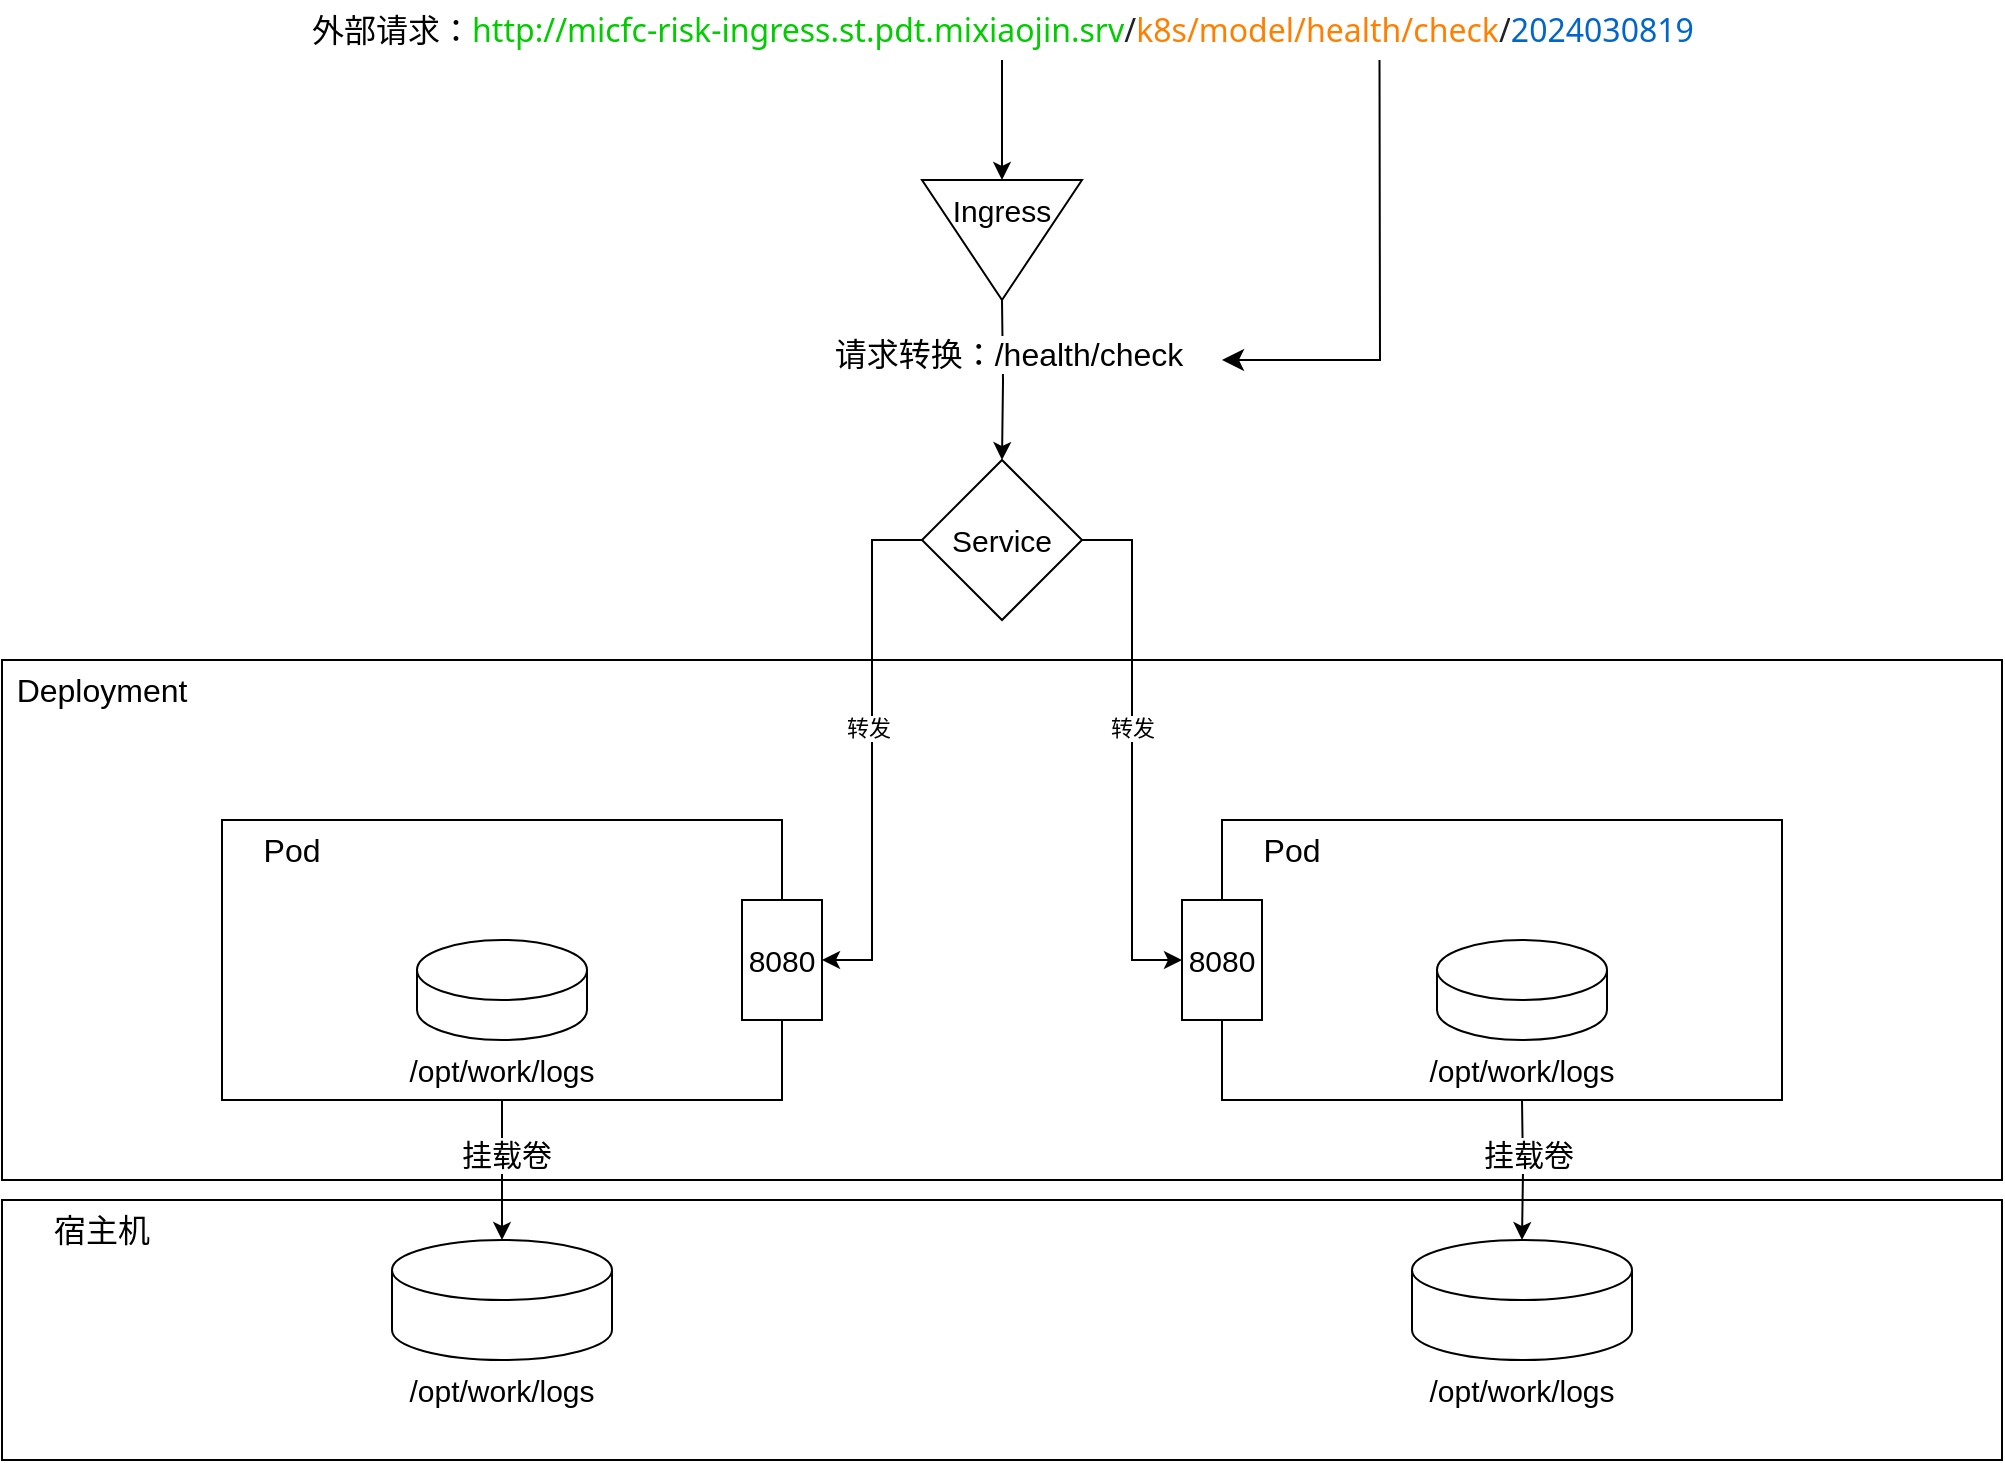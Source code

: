 <mxfile version="28.2.8">
  <diagram name="第 1 页" id="294_MjPsOXOe5tcWDaVJ">
    <mxGraphModel dx="2138" dy="1106" grid="1" gridSize="10" guides="1" tooltips="1" connect="1" arrows="1" fold="1" page="0" pageScale="1" pageWidth="827" pageHeight="1169" math="0" shadow="0">
      <root>
        <mxCell id="0" />
        <mxCell id="1" parent="0" />
        <mxCell id="GW0DwjAlwz3DBRjcyMBT-47" value="" style="rounded=0;whiteSpace=wrap;html=1;" vertex="1" parent="1">
          <mxGeometry x="-280" y="690" width="1000" height="130" as="geometry" />
        </mxCell>
        <mxCell id="GW0DwjAlwz3DBRjcyMBT-1" value="" style="rounded=0;whiteSpace=wrap;html=1;align=left;" vertex="1" parent="1">
          <mxGeometry x="-280" y="420" width="1000" height="260" as="geometry" />
        </mxCell>
        <mxCell id="GW0DwjAlwz3DBRjcyMBT-2" value="&lt;font style=&quot;font-size: 16px;&quot;&gt;Deployment&lt;/font&gt;" style="text;html=1;whiteSpace=wrap;strokeColor=none;fillColor=none;align=center;verticalAlign=middle;rounded=0;" vertex="1" parent="1">
          <mxGeometry x="-280" y="420" width="100" height="30" as="geometry" />
        </mxCell>
        <mxCell id="GW0DwjAlwz3DBRjcyMBT-22" style="edgeStyle=orthogonalEdgeStyle;rounded=0;orthogonalLoop=1;jettySize=auto;html=1;" edge="1" parent="1" source="GW0DwjAlwz3DBRjcyMBT-3" target="GW0DwjAlwz3DBRjcyMBT-19">
          <mxGeometry relative="1" as="geometry" />
        </mxCell>
        <mxCell id="GW0DwjAlwz3DBRjcyMBT-23" value="&lt;font style=&quot;font-size: 15px;&quot;&gt;挂载卷&lt;/font&gt;" style="edgeLabel;html=1;align=center;verticalAlign=middle;resizable=0;points=[];" vertex="1" connectable="0" parent="GW0DwjAlwz3DBRjcyMBT-22">
          <mxGeometry x="-0.229" y="2" relative="1" as="geometry">
            <mxPoint as="offset" />
          </mxGeometry>
        </mxCell>
        <mxCell id="GW0DwjAlwz3DBRjcyMBT-3" value="" style="rounded=0;whiteSpace=wrap;html=1;" vertex="1" parent="1">
          <mxGeometry x="-170" y="500" width="280" height="140" as="geometry" />
        </mxCell>
        <mxCell id="GW0DwjAlwz3DBRjcyMBT-4" value="&lt;font style=&quot;font-size: 16px;&quot;&gt;Pod&lt;/font&gt;" style="text;html=1;whiteSpace=wrap;strokeColor=none;fillColor=none;align=center;verticalAlign=middle;rounded=0;" vertex="1" parent="1">
          <mxGeometry x="-170" y="500" width="70" height="30" as="geometry" />
        </mxCell>
        <mxCell id="GW0DwjAlwz3DBRjcyMBT-5" value="" style="rounded=0;whiteSpace=wrap;html=1;" vertex="1" parent="1">
          <mxGeometry x="330" y="500" width="280" height="140" as="geometry" />
        </mxCell>
        <mxCell id="GW0DwjAlwz3DBRjcyMBT-6" value="&lt;font style=&quot;font-size: 16px;&quot;&gt;Pod&lt;/font&gt;" style="text;html=1;whiteSpace=wrap;strokeColor=none;fillColor=none;align=center;verticalAlign=middle;rounded=0;" vertex="1" parent="1">
          <mxGeometry x="330" y="500" width="70" height="30" as="geometry" />
        </mxCell>
        <mxCell id="GW0DwjAlwz3DBRjcyMBT-7" value="&lt;font style=&quot;font-size: 15px;&quot;&gt;8080&lt;/font&gt;" style="rounded=0;whiteSpace=wrap;html=1;" vertex="1" parent="1">
          <mxGeometry x="90" y="540" width="40" height="60" as="geometry" />
        </mxCell>
        <mxCell id="GW0DwjAlwz3DBRjcyMBT-8" value="&lt;font style=&quot;font-size: 15px;&quot;&gt;8080&lt;/font&gt;" style="rounded=0;whiteSpace=wrap;html=1;" vertex="1" parent="1">
          <mxGeometry x="310" y="540" width="40" height="60" as="geometry" />
        </mxCell>
        <mxCell id="GW0DwjAlwz3DBRjcyMBT-12" style="edgeStyle=orthogonalEdgeStyle;rounded=0;orthogonalLoop=1;jettySize=auto;html=1;entryX=1;entryY=0.5;entryDx=0;entryDy=0;" edge="1" parent="1" source="GW0DwjAlwz3DBRjcyMBT-10" target="GW0DwjAlwz3DBRjcyMBT-7">
          <mxGeometry relative="1" as="geometry" />
        </mxCell>
        <mxCell id="GW0DwjAlwz3DBRjcyMBT-15" value="转发" style="edgeLabel;html=1;align=center;verticalAlign=middle;resizable=0;points=[];" vertex="1" connectable="0" parent="GW0DwjAlwz3DBRjcyMBT-12">
          <mxGeometry x="-0.089" y="-2" relative="1" as="geometry">
            <mxPoint as="offset" />
          </mxGeometry>
        </mxCell>
        <mxCell id="GW0DwjAlwz3DBRjcyMBT-14" style="edgeStyle=orthogonalEdgeStyle;rounded=0;orthogonalLoop=1;jettySize=auto;html=1;entryX=0;entryY=0.5;entryDx=0;entryDy=0;" edge="1" parent="1" source="GW0DwjAlwz3DBRjcyMBT-10" target="GW0DwjAlwz3DBRjcyMBT-8">
          <mxGeometry relative="1" as="geometry" />
        </mxCell>
        <mxCell id="GW0DwjAlwz3DBRjcyMBT-16" value="转发" style="edgeLabel;html=1;align=center;verticalAlign=middle;resizable=0;points=[];" vertex="1" connectable="0" parent="GW0DwjAlwz3DBRjcyMBT-14">
          <mxGeometry x="-0.089" relative="1" as="geometry">
            <mxPoint as="offset" />
          </mxGeometry>
        </mxCell>
        <mxCell id="GW0DwjAlwz3DBRjcyMBT-10" value="&lt;font style=&quot;font-size: 15px;&quot;&gt;Service&lt;/font&gt;" style="rhombus;whiteSpace=wrap;html=1;" vertex="1" parent="1">
          <mxGeometry x="180" y="320" width="80" height="80" as="geometry" />
        </mxCell>
        <mxCell id="GW0DwjAlwz3DBRjcyMBT-19" value="" style="shape=cylinder3;whiteSpace=wrap;html=1;boundedLbl=1;backgroundOutline=1;size=15;" vertex="1" parent="1">
          <mxGeometry x="-85" y="710" width="110" height="60" as="geometry" />
        </mxCell>
        <mxCell id="GW0DwjAlwz3DBRjcyMBT-21" value="&lt;font style=&quot;font-size: 15px;&quot;&gt;/opt/work/logs&lt;/font&gt;" style="text;html=1;whiteSpace=wrap;strokeColor=none;fillColor=none;align=center;verticalAlign=middle;rounded=0;" vertex="1" parent="1">
          <mxGeometry x="-100" y="770" width="140" height="30" as="geometry" />
        </mxCell>
        <mxCell id="GW0DwjAlwz3DBRjcyMBT-24" value="" style="shape=cylinder3;whiteSpace=wrap;html=1;boundedLbl=1;backgroundOutline=1;size=15;" vertex="1" parent="1">
          <mxGeometry x="-72.5" y="560" width="85" height="50" as="geometry" />
        </mxCell>
        <mxCell id="GW0DwjAlwz3DBRjcyMBT-25" value="&lt;font style=&quot;font-size: 15px;&quot;&gt;/opt/work/logs&lt;/font&gt;" style="text;html=1;whiteSpace=wrap;strokeColor=none;fillColor=none;align=center;verticalAlign=middle;rounded=0;" vertex="1" parent="1">
          <mxGeometry x="-100" y="610" width="140" height="30" as="geometry" />
        </mxCell>
        <mxCell id="GW0DwjAlwz3DBRjcyMBT-26" style="edgeStyle=orthogonalEdgeStyle;rounded=0;orthogonalLoop=1;jettySize=auto;html=1;" edge="1" parent="1" target="GW0DwjAlwz3DBRjcyMBT-28">
          <mxGeometry relative="1" as="geometry">
            <mxPoint x="480" y="640" as="sourcePoint" />
          </mxGeometry>
        </mxCell>
        <mxCell id="GW0DwjAlwz3DBRjcyMBT-27" value="&lt;font style=&quot;font-size: 15px;&quot;&gt;挂载卷&lt;/font&gt;" style="edgeLabel;html=1;align=center;verticalAlign=middle;resizable=0;points=[];" vertex="1" connectable="0" parent="GW0DwjAlwz3DBRjcyMBT-26">
          <mxGeometry x="-0.229" y="2" relative="1" as="geometry">
            <mxPoint as="offset" />
          </mxGeometry>
        </mxCell>
        <mxCell id="GW0DwjAlwz3DBRjcyMBT-28" value="" style="shape=cylinder3;whiteSpace=wrap;html=1;boundedLbl=1;backgroundOutline=1;size=15;" vertex="1" parent="1">
          <mxGeometry x="425" y="710" width="110" height="60" as="geometry" />
        </mxCell>
        <mxCell id="GW0DwjAlwz3DBRjcyMBT-29" value="&lt;font style=&quot;font-size: 15px;&quot;&gt;/opt/work/logs&lt;/font&gt;" style="text;html=1;whiteSpace=wrap;strokeColor=none;fillColor=none;align=center;verticalAlign=middle;rounded=0;" vertex="1" parent="1">
          <mxGeometry x="410" y="770" width="140" height="30" as="geometry" />
        </mxCell>
        <mxCell id="GW0DwjAlwz3DBRjcyMBT-30" value="" style="shape=cylinder3;whiteSpace=wrap;html=1;boundedLbl=1;backgroundOutline=1;size=15;" vertex="1" parent="1">
          <mxGeometry x="437.5" y="560" width="85" height="50" as="geometry" />
        </mxCell>
        <mxCell id="GW0DwjAlwz3DBRjcyMBT-31" value="&lt;font style=&quot;font-size: 15px;&quot;&gt;/opt/work/logs&lt;/font&gt;" style="text;html=1;whiteSpace=wrap;strokeColor=none;fillColor=none;align=center;verticalAlign=middle;rounded=0;" vertex="1" parent="1">
          <mxGeometry x="410" y="610" width="140" height="30" as="geometry" />
        </mxCell>
        <mxCell id="GW0DwjAlwz3DBRjcyMBT-32" value="" style="triangle;whiteSpace=wrap;html=1;rotation=90;" vertex="1" parent="1">
          <mxGeometry x="190" y="170" width="60" height="80" as="geometry" />
        </mxCell>
        <mxCell id="GW0DwjAlwz3DBRjcyMBT-39" style="edgeStyle=orthogonalEdgeStyle;rounded=0;orthogonalLoop=1;jettySize=auto;html=1;entryX=0.5;entryY=0;entryDx=0;entryDy=0;" edge="1" parent="1" target="GW0DwjAlwz3DBRjcyMBT-10">
          <mxGeometry relative="1" as="geometry">
            <mxPoint x="220" y="240" as="sourcePoint" />
          </mxGeometry>
        </mxCell>
        <mxCell id="GW0DwjAlwz3DBRjcyMBT-42" value="&lt;font style=&quot;font-size: 16px;&quot;&gt;请求转换：/health/check&lt;/font&gt;" style="edgeLabel;html=1;align=center;verticalAlign=middle;resizable=0;points=[];" vertex="1" connectable="0" parent="GW0DwjAlwz3DBRjcyMBT-39">
          <mxGeometry x="-0.325" y="2" relative="1" as="geometry">
            <mxPoint as="offset" />
          </mxGeometry>
        </mxCell>
        <mxCell id="GW0DwjAlwz3DBRjcyMBT-35" value="&lt;font style=&quot;font-size: 15px;&quot;&gt;Ingress&lt;/font&gt;" style="text;html=1;whiteSpace=wrap;strokeColor=none;fillColor=none;align=center;verticalAlign=middle;rounded=0;" vertex="1" parent="1">
          <mxGeometry x="185" y="180" width="70" height="30" as="geometry" />
        </mxCell>
        <mxCell id="GW0DwjAlwz3DBRjcyMBT-37" style="edgeStyle=orthogonalEdgeStyle;rounded=0;orthogonalLoop=1;jettySize=auto;html=1;entryX=0.5;entryY=0;entryDx=0;entryDy=0;" edge="1" parent="1" source="GW0DwjAlwz3DBRjcyMBT-36" target="GW0DwjAlwz3DBRjcyMBT-35">
          <mxGeometry relative="1" as="geometry" />
        </mxCell>
        <mxCell id="GW0DwjAlwz3DBRjcyMBT-36" value="&lt;font style=&quot;font-size: 16px;&quot;&gt;外部请求：&lt;/font&gt;&lt;span style=&quot;font-family: ui-sans-serif, system-ui, sans-serif, &amp;quot;Apple Color Emoji&amp;quot;, &amp;quot;Segoe UI Emoji&amp;quot;, &amp;quot;Segoe UI Symbol&amp;quot;, &amp;quot;Noto Color Emoji&amp;quot;; font-size: 16px; text-align: start; white-space: pre; background-color: rgb(255, 255, 255); color: rgb(31, 35, 41);&quot;&gt;&lt;font style=&quot;color: light-dark(rgb(0, 204, 0), rgb(205, 208, 213));&quot;&gt;http://micfc-risk-ingress.st.pdt.mixiaojin.srv&lt;/font&gt;&lt;/span&gt;&lt;span style=&quot;color: rgb(31, 35, 41); font-family: ui-sans-serif, system-ui, sans-serif, &amp;quot;Apple Color Emoji&amp;quot;, &amp;quot;Segoe UI Emoji&amp;quot;, &amp;quot;Segoe UI Symbol&amp;quot;, &amp;quot;Noto Color Emoji&amp;quot;; font-size: 16px; text-align: start; white-space: pre; background-color: rgb(255, 255, 255);&quot;&gt;/&lt;/span&gt;&lt;span style=&quot;font-family: ui-sans-serif, system-ui, sans-serif, &amp;quot;Apple Color Emoji&amp;quot;, &amp;quot;Segoe UI Emoji&amp;quot;, &amp;quot;Segoe UI Symbol&amp;quot;, &amp;quot;Noto Color Emoji&amp;quot;; font-size: 16px; text-align: start; white-space: pre; background-color: rgb(255, 255, 255); color: rgb(31, 35, 41);&quot;&gt;&lt;font style=&quot;color: rgb(255, 128, 0);&quot;&gt;k8s/model/health/check&lt;/font&gt;&lt;/span&gt;&lt;span style=&quot;color: rgb(31, 35, 41); font-family: ui-sans-serif, system-ui, sans-serif, &amp;quot;Apple Color Emoji&amp;quot;, &amp;quot;Segoe UI Emoji&amp;quot;, &amp;quot;Segoe UI Symbol&amp;quot;, &amp;quot;Noto Color Emoji&amp;quot;; font-size: 16px; text-align: start; white-space: pre; background-color: rgb(255, 255, 255);&quot;&gt;/&lt;/span&gt;&lt;span style=&quot;font-family: ui-sans-serif, system-ui, sans-serif, &amp;quot;Apple Color Emoji&amp;quot;, &amp;quot;Segoe UI Emoji&amp;quot;, &amp;quot;Segoe UI Symbol&amp;quot;, &amp;quot;Noto Color Emoji&amp;quot;; font-size: 16px; text-align: start; white-space: pre; background-color: rgb(255, 255, 255); color: rgb(31, 35, 41);&quot;&gt;&lt;font style=&quot;color: rgb(0, 102, 204);&quot;&gt;2024030819&lt;/font&gt;&lt;/span&gt;" style="text;html=1;whiteSpace=wrap;strokeColor=none;fillColor=none;align=center;verticalAlign=middle;rounded=0;" vertex="1" parent="1">
          <mxGeometry x="-157.5" y="90" width="755" height="30" as="geometry" />
        </mxCell>
        <mxCell id="GW0DwjAlwz3DBRjcyMBT-46" value="" style="edgeStyle=elbowEdgeStyle;elbow=horizontal;endArrow=classic;html=1;curved=0;rounded=0;endSize=8;startSize=8;exitX=0.75;exitY=1;exitDx=0;exitDy=0;" edge="1" parent="1" source="GW0DwjAlwz3DBRjcyMBT-36">
          <mxGeometry width="50" height="50" relative="1" as="geometry">
            <mxPoint x="370" y="500" as="sourcePoint" />
            <mxPoint x="330" y="270" as="targetPoint" />
            <Array as="points">
              <mxPoint x="409" y="200" />
            </Array>
          </mxGeometry>
        </mxCell>
        <mxCell id="GW0DwjAlwz3DBRjcyMBT-48" value="&lt;span style=&quot;font-size: 16px;&quot;&gt;宿主机&lt;/span&gt;" style="text;html=1;whiteSpace=wrap;strokeColor=none;fillColor=none;align=center;verticalAlign=middle;rounded=0;" vertex="1" parent="1">
          <mxGeometry x="-280" y="690" width="100" height="30" as="geometry" />
        </mxCell>
      </root>
    </mxGraphModel>
  </diagram>
</mxfile>
